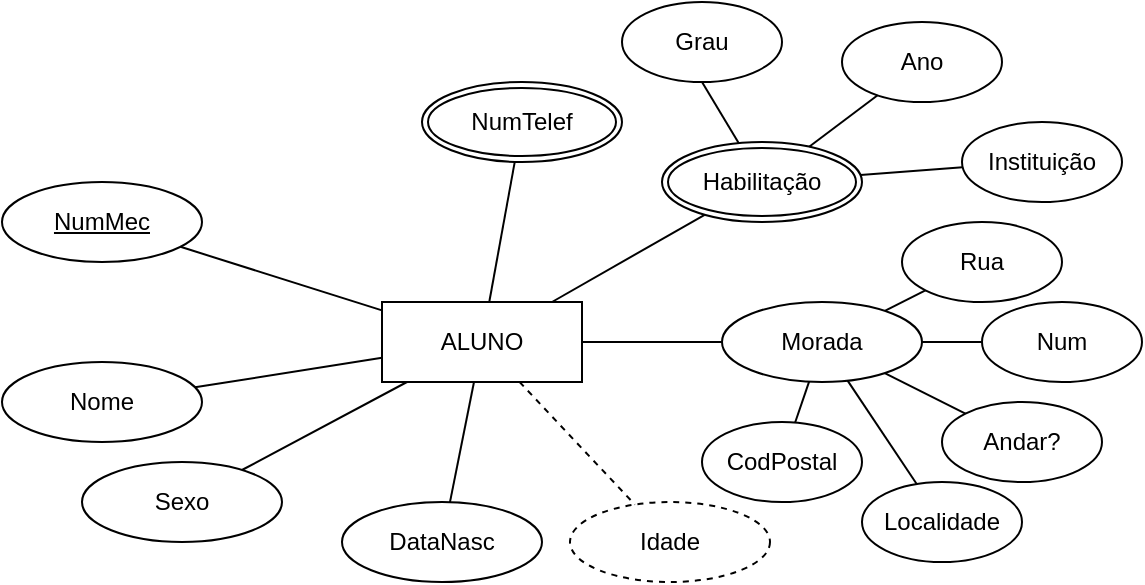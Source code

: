 <mxfile version="24.7.14">
  <diagram name="Página-1" id="4KyvbtJ9Kk89v_dzpNg4">
    <mxGraphModel dx="724" dy="1624" grid="1" gridSize="10" guides="1" tooltips="1" connect="1" arrows="1" fold="1" page="1" pageScale="1" pageWidth="827" pageHeight="1169" math="0" shadow="0">
      <root>
        <mxCell id="0" />
        <mxCell id="1" parent="0" />
        <mxCell id="tBD7vMvpTvzzFeklytoe-13" value="ALUNO" style="whiteSpace=wrap;html=1;align=center;" vertex="1" parent="1">
          <mxGeometry x="320" y="140" width="100" height="40" as="geometry" />
        </mxCell>
        <mxCell id="tBD7vMvpTvzzFeklytoe-14" value="&lt;u&gt;NumMec&lt;/u&gt;" style="ellipse;whiteSpace=wrap;html=1;align=center;" vertex="1" parent="1">
          <mxGeometry x="130" y="80" width="100" height="40" as="geometry" />
        </mxCell>
        <mxCell id="tBD7vMvpTvzzFeklytoe-15" value="Nome" style="ellipse;whiteSpace=wrap;html=1;align=center;" vertex="1" parent="1">
          <mxGeometry x="130" y="170" width="100" height="40" as="geometry" />
        </mxCell>
        <mxCell id="tBD7vMvpTvzzFeklytoe-16" value="Sexo&lt;span style=&quot;color: rgba(0, 0, 0, 0); font-family: monospace; font-size: 0px; text-align: start; text-wrap: nowrap;&quot;&gt;%3CmxGraphModel%3E%3Croot%3E%3CmxCell%20id%3D%220%22%2F%3E%3CmxCell%20id%3D%221%22%20parent%3D%220%22%2F%3E%3CmxCell%20id%3D%222%22%20value%3D%22Nome%22%20style%3D%22ellipse%3BwhiteSpace%3Dwrap%3Bhtml%3D1%3Balign%3Dcenter%3B%22%20vertex%3D%221%22%20parent%3D%221%22%3E%3CmxGeometry%20x%3D%22294%22%20y%3D%22490%22%20width%3D%22100%22%20height%3D%2240%22%20as%3D%22geometry%22%2F%3E%3C%2FmxCell%3E%3C%2Froot%3E%3C%2FmxGraphModel%3E&lt;/span&gt;" style="ellipse;whiteSpace=wrap;html=1;align=center;" vertex="1" parent="1">
          <mxGeometry x="170" y="220" width="100" height="40" as="geometry" />
        </mxCell>
        <mxCell id="tBD7vMvpTvzzFeklytoe-17" value="DataNasc" style="ellipse;whiteSpace=wrap;html=1;align=center;" vertex="1" parent="1">
          <mxGeometry x="300" y="240" width="100" height="40" as="geometry" />
        </mxCell>
        <mxCell id="tBD7vMvpTvzzFeklytoe-18" value="" style="endArrow=none;html=1;rounded=0;" edge="1" parent="1" source="tBD7vMvpTvzzFeklytoe-13" target="tBD7vMvpTvzzFeklytoe-14">
          <mxGeometry relative="1" as="geometry">
            <mxPoint x="310" y="150" as="sourcePoint" />
            <mxPoint x="470" y="150" as="targetPoint" />
          </mxGeometry>
        </mxCell>
        <mxCell id="tBD7vMvpTvzzFeklytoe-19" value="" style="endArrow=none;html=1;rounded=0;" edge="1" parent="1" source="tBD7vMvpTvzzFeklytoe-13" target="tBD7vMvpTvzzFeklytoe-15">
          <mxGeometry relative="1" as="geometry">
            <mxPoint x="350" y="160" as="sourcePoint" />
            <mxPoint x="234" y="235" as="targetPoint" />
          </mxGeometry>
        </mxCell>
        <mxCell id="tBD7vMvpTvzzFeklytoe-20" value="" style="endArrow=none;html=1;rounded=0;" edge="1" parent="1" source="tBD7vMvpTvzzFeklytoe-13" target="tBD7vMvpTvzzFeklytoe-16">
          <mxGeometry relative="1" as="geometry">
            <mxPoint x="361" y="180" as="sourcePoint" />
            <mxPoint x="334" y="260" as="targetPoint" />
          </mxGeometry>
        </mxCell>
        <mxCell id="tBD7vMvpTvzzFeklytoe-21" value="" style="endArrow=none;html=1;rounded=0;" edge="1" parent="1" source="tBD7vMvpTvzzFeklytoe-13" target="tBD7vMvpTvzzFeklytoe-17">
          <mxGeometry relative="1" as="geometry">
            <mxPoint x="400" y="170" as="sourcePoint" />
            <mxPoint x="504.752" y="225.815" as="targetPoint" />
          </mxGeometry>
        </mxCell>
        <mxCell id="tBD7vMvpTvzzFeklytoe-23" value="Idade" style="ellipse;whiteSpace=wrap;html=1;align=center;dashed=1;" vertex="1" parent="1">
          <mxGeometry x="414" y="240" width="100" height="40" as="geometry" />
        </mxCell>
        <mxCell id="tBD7vMvpTvzzFeklytoe-25" value="" style="endArrow=none;html=1;rounded=0;dashed=1;" edge="1" parent="1" source="tBD7vMvpTvzzFeklytoe-13" target="tBD7vMvpTvzzFeklytoe-23">
          <mxGeometry relative="1" as="geometry">
            <mxPoint x="410" y="180" as="sourcePoint" />
            <mxPoint x="412" y="265" as="targetPoint" />
          </mxGeometry>
        </mxCell>
        <mxCell id="tBD7vMvpTvzzFeklytoe-26" value="NumTelef" style="ellipse;shape=doubleEllipse;margin=3;whiteSpace=wrap;html=1;align=center;" vertex="1" parent="1">
          <mxGeometry x="340" y="30" width="100" height="40" as="geometry" />
        </mxCell>
        <mxCell id="tBD7vMvpTvzzFeklytoe-28" value="" style="endArrow=none;html=1;rounded=0;" edge="1" parent="1" source="tBD7vMvpTvzzFeklytoe-13" target="tBD7vMvpTvzzFeklytoe-26">
          <mxGeometry relative="1" as="geometry">
            <mxPoint x="400" y="120" as="sourcePoint" />
            <mxPoint x="412" y="265" as="targetPoint" />
          </mxGeometry>
        </mxCell>
        <mxCell id="tBD7vMvpTvzzFeklytoe-29" value="Habilitação&lt;span style=&quot;color: rgba(0, 0, 0, 0); font-family: monospace; font-size: 0px; text-align: start; text-wrap: nowrap;&quot;&gt;%3CmxGraphModel%3E%3Croot%3E%3CmxCell%20id%3D%220%22%2F%3E%3CmxCell%20id%3D%221%22%20parent%3D%220%22%2F%3E%3CmxCell%20id%3D%222%22%20value%3D%22%22%20style%3D%22endArrow%3Dnone%3Bhtml%3D1%3Brounded%3D0%3BexitX%3D1%3BexitY%3D0.75%3BexitDx%3D0%3BexitDy%3D0%3BentryX%3D0.315%3BentryY%3D0.117%3BentryDx%3D0%3BentryDy%3D0%3BentryPerimeter%3D0%3B%22%20edge%3D%221%22%20parent%3D%221%22%3E%3CmxGeometry%20relative%3D%221%22%20as%3D%22geometry%22%3E%3CmxPoint%20x%3D%22400%22%20y%3D%22170%22%20as%3D%22sourcePoint%22%2F%3E%3CmxPoint%20x%3D%22402%22%20y%3D%22255%22%20as%3D%22targetPoint%22%2F%3E%3C%2FmxGeometry%3E%3C%2FmxCell%3E%3C%2Froot%3E%3C%2FmxGraphModel%3E&lt;/span&gt;" style="ellipse;shape=doubleEllipse;margin=3;whiteSpace=wrap;html=1;align=center;" vertex="1" parent="1">
          <mxGeometry x="460" y="60" width="100" height="40" as="geometry" />
        </mxCell>
        <mxCell id="tBD7vMvpTvzzFeklytoe-30" value="" style="endArrow=none;html=1;rounded=0;" edge="1" parent="1" source="tBD7vMvpTvzzFeklytoe-13" target="tBD7vMvpTvzzFeklytoe-29">
          <mxGeometry relative="1" as="geometry">
            <mxPoint x="420" y="190" as="sourcePoint" />
            <mxPoint x="422" y="275" as="targetPoint" />
          </mxGeometry>
        </mxCell>
        <mxCell id="tBD7vMvpTvzzFeklytoe-31" value="Grau" style="ellipse;whiteSpace=wrap;html=1;align=center;" vertex="1" parent="1">
          <mxGeometry x="440" y="-10" width="80" height="40" as="geometry" />
        </mxCell>
        <mxCell id="tBD7vMvpTvzzFeklytoe-32" value="Instituição" style="ellipse;whiteSpace=wrap;html=1;align=center;" vertex="1" parent="1">
          <mxGeometry x="610" y="50" width="80" height="40" as="geometry" />
        </mxCell>
        <mxCell id="tBD7vMvpTvzzFeklytoe-33" value="Ano" style="ellipse;whiteSpace=wrap;html=1;align=center;" vertex="1" parent="1">
          <mxGeometry x="550" width="80" height="40" as="geometry" />
        </mxCell>
        <mxCell id="tBD7vMvpTvzzFeklytoe-34" value="" style="endArrow=none;html=1;rounded=0;entryX=0.5;entryY=1;entryDx=0;entryDy=0;" edge="1" parent="1" source="tBD7vMvpTvzzFeklytoe-29" target="tBD7vMvpTvzzFeklytoe-31">
          <mxGeometry relative="1" as="geometry">
            <mxPoint x="438" y="141" as="sourcePoint" />
            <mxPoint x="502" y="108" as="targetPoint" />
          </mxGeometry>
        </mxCell>
        <mxCell id="tBD7vMvpTvzzFeklytoe-35" value="" style="endArrow=none;html=1;rounded=0;" edge="1" parent="1" source="tBD7vMvpTvzzFeklytoe-29" target="tBD7vMvpTvzzFeklytoe-33">
          <mxGeometry relative="1" as="geometry">
            <mxPoint x="448" y="151" as="sourcePoint" />
            <mxPoint x="512" y="118" as="targetPoint" />
          </mxGeometry>
        </mxCell>
        <mxCell id="tBD7vMvpTvzzFeklytoe-36" value="" style="endArrow=none;html=1;rounded=0;" edge="1" parent="1" source="tBD7vMvpTvzzFeklytoe-32" target="tBD7vMvpTvzzFeklytoe-29">
          <mxGeometry relative="1" as="geometry">
            <mxPoint x="458" y="161" as="sourcePoint" />
            <mxPoint x="522" y="128" as="targetPoint" />
          </mxGeometry>
        </mxCell>
        <mxCell id="tBD7vMvpTvzzFeklytoe-38" value="Morada" style="ellipse;whiteSpace=wrap;html=1;align=center;" vertex="1" parent="1">
          <mxGeometry x="490" y="140" width="100" height="40" as="geometry" />
        </mxCell>
        <mxCell id="tBD7vMvpTvzzFeklytoe-39" value="Rua" style="ellipse;whiteSpace=wrap;html=1;align=center;" vertex="1" parent="1">
          <mxGeometry x="580" y="100" width="80" height="40" as="geometry" />
        </mxCell>
        <mxCell id="tBD7vMvpTvzzFeklytoe-40" value="Num" style="ellipse;whiteSpace=wrap;html=1;align=center;" vertex="1" parent="1">
          <mxGeometry x="620" y="140" width="80" height="40" as="geometry" />
        </mxCell>
        <mxCell id="tBD7vMvpTvzzFeklytoe-41" value="Andar?" style="ellipse;whiteSpace=wrap;html=1;align=center;" vertex="1" parent="1">
          <mxGeometry x="600" y="190" width="80" height="40" as="geometry" />
        </mxCell>
        <mxCell id="tBD7vMvpTvzzFeklytoe-42" value="Localidade" style="ellipse;whiteSpace=wrap;html=1;align=center;" vertex="1" parent="1">
          <mxGeometry x="560" y="230" width="80" height="40" as="geometry" />
        </mxCell>
        <mxCell id="tBD7vMvpTvzzFeklytoe-44" value="CodPostal" style="ellipse;whiteSpace=wrap;html=1;align=center;" vertex="1" parent="1">
          <mxGeometry x="480" y="200" width="80" height="40" as="geometry" />
        </mxCell>
        <mxCell id="tBD7vMvpTvzzFeklytoe-45" value="" style="endArrow=none;html=1;rounded=0;" edge="1" parent="1" source="tBD7vMvpTvzzFeklytoe-38" target="tBD7vMvpTvzzFeklytoe-39">
          <mxGeometry relative="1" as="geometry">
            <mxPoint x="544" y="72" as="sourcePoint" />
            <mxPoint x="578" y="47" as="targetPoint" />
          </mxGeometry>
        </mxCell>
        <mxCell id="tBD7vMvpTvzzFeklytoe-46" value="" style="endArrow=none;html=1;rounded=0;" edge="1" parent="1" source="tBD7vMvpTvzzFeklytoe-38" target="tBD7vMvpTvzzFeklytoe-40">
          <mxGeometry relative="1" as="geometry">
            <mxPoint x="581" y="154" as="sourcePoint" />
            <mxPoint x="602" y="144" as="targetPoint" />
          </mxGeometry>
        </mxCell>
        <mxCell id="tBD7vMvpTvzzFeklytoe-47" value="" style="endArrow=none;html=1;rounded=0;" edge="1" parent="1" source="tBD7vMvpTvzzFeklytoe-38" target="tBD7vMvpTvzzFeklytoe-41">
          <mxGeometry relative="1" as="geometry">
            <mxPoint x="591" y="164" as="sourcePoint" />
            <mxPoint x="612" y="154" as="targetPoint" />
          </mxGeometry>
        </mxCell>
        <mxCell id="tBD7vMvpTvzzFeklytoe-48" value="" style="endArrow=none;html=1;rounded=0;" edge="1" parent="1" source="tBD7vMvpTvzzFeklytoe-38" target="tBD7vMvpTvzzFeklytoe-42">
          <mxGeometry relative="1" as="geometry">
            <mxPoint x="601" y="174" as="sourcePoint" />
            <mxPoint x="622" y="164" as="targetPoint" />
          </mxGeometry>
        </mxCell>
        <mxCell id="tBD7vMvpTvzzFeklytoe-49" value="" style="endArrow=none;html=1;rounded=0;" edge="1" parent="1" source="tBD7vMvpTvzzFeklytoe-38" target="tBD7vMvpTvzzFeklytoe-44">
          <mxGeometry relative="1" as="geometry">
            <mxPoint x="611" y="184" as="sourcePoint" />
            <mxPoint x="632" y="174" as="targetPoint" />
          </mxGeometry>
        </mxCell>
        <mxCell id="tBD7vMvpTvzzFeklytoe-50" value="" style="endArrow=none;html=1;rounded=0;" edge="1" parent="1" source="tBD7vMvpTvzzFeklytoe-13" target="tBD7vMvpTvzzFeklytoe-38">
          <mxGeometry relative="1" as="geometry">
            <mxPoint x="543" y="190" as="sourcePoint" />
            <mxPoint x="537" y="210" as="targetPoint" />
          </mxGeometry>
        </mxCell>
      </root>
    </mxGraphModel>
  </diagram>
</mxfile>
